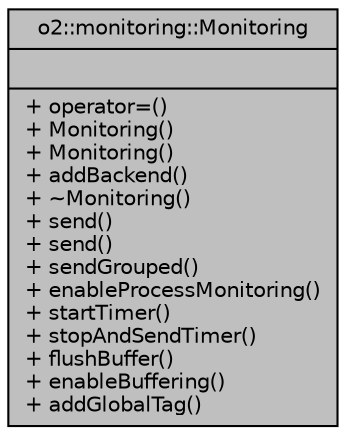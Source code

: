 digraph "o2::monitoring::Monitoring"
{
 // INTERACTIVE_SVG=YES
  bgcolor="transparent";
  edge [fontname="Helvetica",fontsize="10",labelfontname="Helvetica",labelfontsize="10"];
  node [fontname="Helvetica",fontsize="10",shape=record];
  Node1 [label="{o2::monitoring::Monitoring\n||+ operator=()\l+ Monitoring()\l+ Monitoring()\l+ addBackend()\l+ ~Monitoring()\l+ send()\l+ send()\l+ sendGrouped()\l+ enableProcessMonitoring()\l+ startTimer()\l+ stopAndSendTimer()\l+ flushBuffer()\l+ enableBuffering()\l+ addGlobalTag()\l}",height=0.2,width=0.4,color="black", fillcolor="grey75", style="filled" fontcolor="black"];
}

